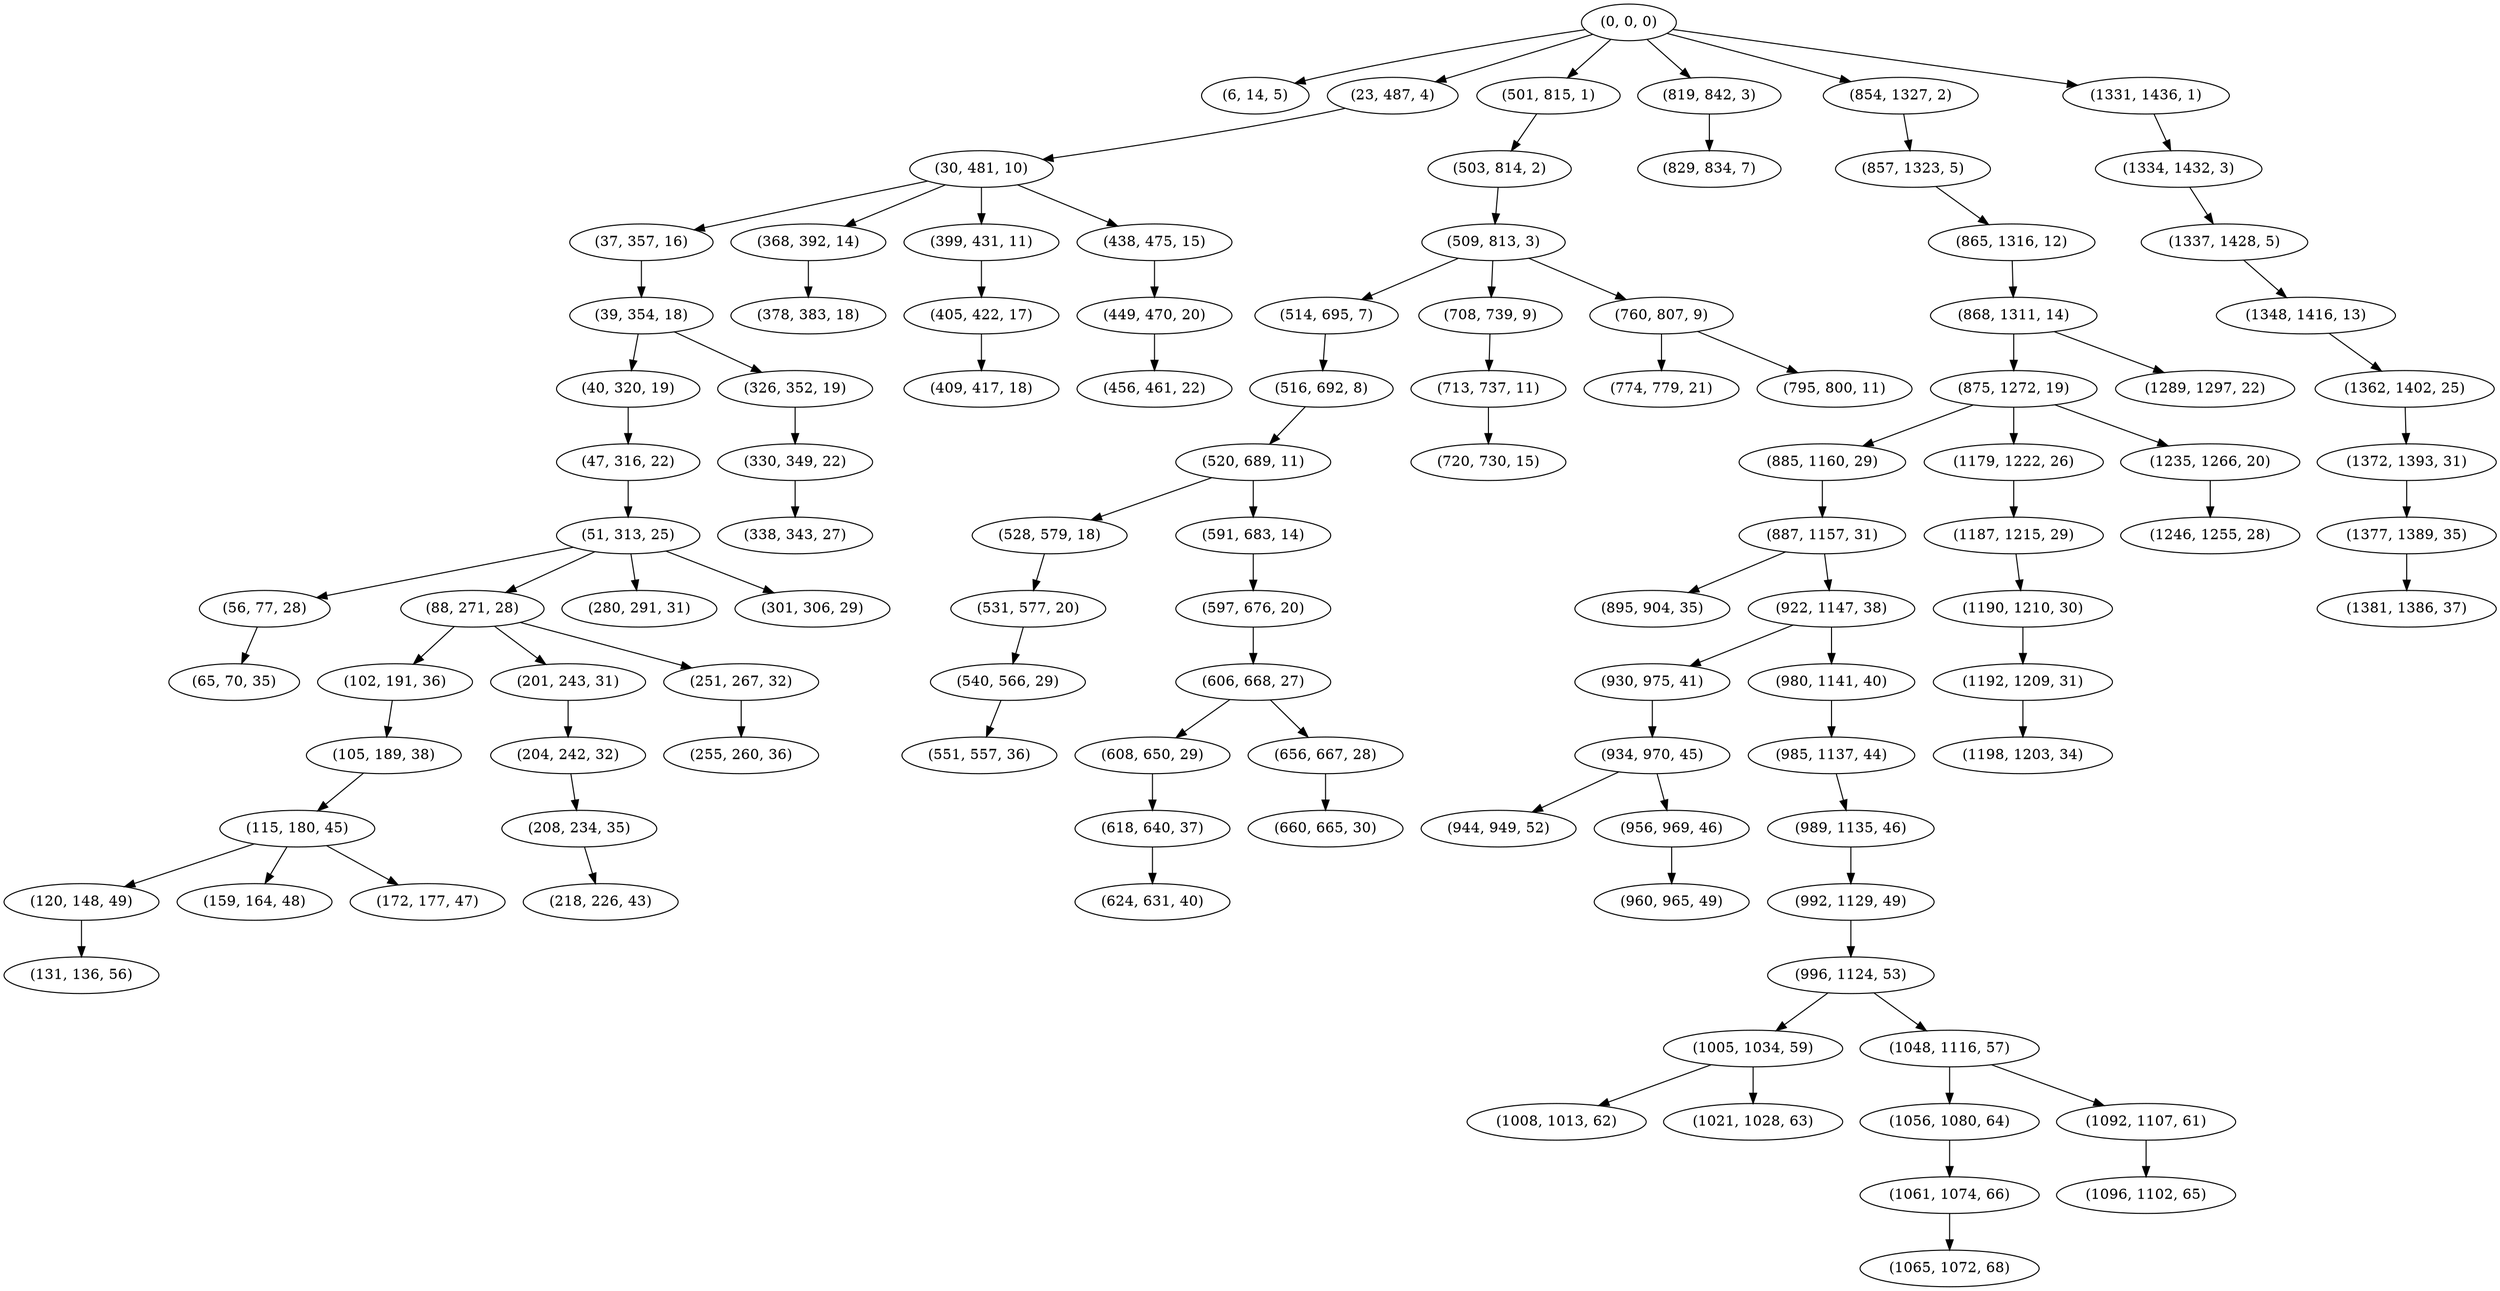 digraph tree {
    "(0, 0, 0)";
    "(6, 14, 5)";
    "(23, 487, 4)";
    "(30, 481, 10)";
    "(37, 357, 16)";
    "(39, 354, 18)";
    "(40, 320, 19)";
    "(47, 316, 22)";
    "(51, 313, 25)";
    "(56, 77, 28)";
    "(65, 70, 35)";
    "(88, 271, 28)";
    "(102, 191, 36)";
    "(105, 189, 38)";
    "(115, 180, 45)";
    "(120, 148, 49)";
    "(131, 136, 56)";
    "(159, 164, 48)";
    "(172, 177, 47)";
    "(201, 243, 31)";
    "(204, 242, 32)";
    "(208, 234, 35)";
    "(218, 226, 43)";
    "(251, 267, 32)";
    "(255, 260, 36)";
    "(280, 291, 31)";
    "(301, 306, 29)";
    "(326, 352, 19)";
    "(330, 349, 22)";
    "(338, 343, 27)";
    "(368, 392, 14)";
    "(378, 383, 18)";
    "(399, 431, 11)";
    "(405, 422, 17)";
    "(409, 417, 18)";
    "(438, 475, 15)";
    "(449, 470, 20)";
    "(456, 461, 22)";
    "(501, 815, 1)";
    "(503, 814, 2)";
    "(509, 813, 3)";
    "(514, 695, 7)";
    "(516, 692, 8)";
    "(520, 689, 11)";
    "(528, 579, 18)";
    "(531, 577, 20)";
    "(540, 566, 29)";
    "(551, 557, 36)";
    "(591, 683, 14)";
    "(597, 676, 20)";
    "(606, 668, 27)";
    "(608, 650, 29)";
    "(618, 640, 37)";
    "(624, 631, 40)";
    "(656, 667, 28)";
    "(660, 665, 30)";
    "(708, 739, 9)";
    "(713, 737, 11)";
    "(720, 730, 15)";
    "(760, 807, 9)";
    "(774, 779, 21)";
    "(795, 800, 11)";
    "(819, 842, 3)";
    "(829, 834, 7)";
    "(854, 1327, 2)";
    "(857, 1323, 5)";
    "(865, 1316, 12)";
    "(868, 1311, 14)";
    "(875, 1272, 19)";
    "(885, 1160, 29)";
    "(887, 1157, 31)";
    "(895, 904, 35)";
    "(922, 1147, 38)";
    "(930, 975, 41)";
    "(934, 970, 45)";
    "(944, 949, 52)";
    "(956, 969, 46)";
    "(960, 965, 49)";
    "(980, 1141, 40)";
    "(985, 1137, 44)";
    "(989, 1135, 46)";
    "(992, 1129, 49)";
    "(996, 1124, 53)";
    "(1005, 1034, 59)";
    "(1008, 1013, 62)";
    "(1021, 1028, 63)";
    "(1048, 1116, 57)";
    "(1056, 1080, 64)";
    "(1061, 1074, 66)";
    "(1065, 1072, 68)";
    "(1092, 1107, 61)";
    "(1096, 1102, 65)";
    "(1179, 1222, 26)";
    "(1187, 1215, 29)";
    "(1190, 1210, 30)";
    "(1192, 1209, 31)";
    "(1198, 1203, 34)";
    "(1235, 1266, 20)";
    "(1246, 1255, 28)";
    "(1289, 1297, 22)";
    "(1331, 1436, 1)";
    "(1334, 1432, 3)";
    "(1337, 1428, 5)";
    "(1348, 1416, 13)";
    "(1362, 1402, 25)";
    "(1372, 1393, 31)";
    "(1377, 1389, 35)";
    "(1381, 1386, 37)";
    "(0, 0, 0)" -> "(6, 14, 5)";
    "(0, 0, 0)" -> "(23, 487, 4)";
    "(0, 0, 0)" -> "(501, 815, 1)";
    "(0, 0, 0)" -> "(819, 842, 3)";
    "(0, 0, 0)" -> "(854, 1327, 2)";
    "(0, 0, 0)" -> "(1331, 1436, 1)";
    "(23, 487, 4)" -> "(30, 481, 10)";
    "(30, 481, 10)" -> "(37, 357, 16)";
    "(30, 481, 10)" -> "(368, 392, 14)";
    "(30, 481, 10)" -> "(399, 431, 11)";
    "(30, 481, 10)" -> "(438, 475, 15)";
    "(37, 357, 16)" -> "(39, 354, 18)";
    "(39, 354, 18)" -> "(40, 320, 19)";
    "(39, 354, 18)" -> "(326, 352, 19)";
    "(40, 320, 19)" -> "(47, 316, 22)";
    "(47, 316, 22)" -> "(51, 313, 25)";
    "(51, 313, 25)" -> "(56, 77, 28)";
    "(51, 313, 25)" -> "(88, 271, 28)";
    "(51, 313, 25)" -> "(280, 291, 31)";
    "(51, 313, 25)" -> "(301, 306, 29)";
    "(56, 77, 28)" -> "(65, 70, 35)";
    "(88, 271, 28)" -> "(102, 191, 36)";
    "(88, 271, 28)" -> "(201, 243, 31)";
    "(88, 271, 28)" -> "(251, 267, 32)";
    "(102, 191, 36)" -> "(105, 189, 38)";
    "(105, 189, 38)" -> "(115, 180, 45)";
    "(115, 180, 45)" -> "(120, 148, 49)";
    "(115, 180, 45)" -> "(159, 164, 48)";
    "(115, 180, 45)" -> "(172, 177, 47)";
    "(120, 148, 49)" -> "(131, 136, 56)";
    "(201, 243, 31)" -> "(204, 242, 32)";
    "(204, 242, 32)" -> "(208, 234, 35)";
    "(208, 234, 35)" -> "(218, 226, 43)";
    "(251, 267, 32)" -> "(255, 260, 36)";
    "(326, 352, 19)" -> "(330, 349, 22)";
    "(330, 349, 22)" -> "(338, 343, 27)";
    "(368, 392, 14)" -> "(378, 383, 18)";
    "(399, 431, 11)" -> "(405, 422, 17)";
    "(405, 422, 17)" -> "(409, 417, 18)";
    "(438, 475, 15)" -> "(449, 470, 20)";
    "(449, 470, 20)" -> "(456, 461, 22)";
    "(501, 815, 1)" -> "(503, 814, 2)";
    "(503, 814, 2)" -> "(509, 813, 3)";
    "(509, 813, 3)" -> "(514, 695, 7)";
    "(509, 813, 3)" -> "(708, 739, 9)";
    "(509, 813, 3)" -> "(760, 807, 9)";
    "(514, 695, 7)" -> "(516, 692, 8)";
    "(516, 692, 8)" -> "(520, 689, 11)";
    "(520, 689, 11)" -> "(528, 579, 18)";
    "(520, 689, 11)" -> "(591, 683, 14)";
    "(528, 579, 18)" -> "(531, 577, 20)";
    "(531, 577, 20)" -> "(540, 566, 29)";
    "(540, 566, 29)" -> "(551, 557, 36)";
    "(591, 683, 14)" -> "(597, 676, 20)";
    "(597, 676, 20)" -> "(606, 668, 27)";
    "(606, 668, 27)" -> "(608, 650, 29)";
    "(606, 668, 27)" -> "(656, 667, 28)";
    "(608, 650, 29)" -> "(618, 640, 37)";
    "(618, 640, 37)" -> "(624, 631, 40)";
    "(656, 667, 28)" -> "(660, 665, 30)";
    "(708, 739, 9)" -> "(713, 737, 11)";
    "(713, 737, 11)" -> "(720, 730, 15)";
    "(760, 807, 9)" -> "(774, 779, 21)";
    "(760, 807, 9)" -> "(795, 800, 11)";
    "(819, 842, 3)" -> "(829, 834, 7)";
    "(854, 1327, 2)" -> "(857, 1323, 5)";
    "(857, 1323, 5)" -> "(865, 1316, 12)";
    "(865, 1316, 12)" -> "(868, 1311, 14)";
    "(868, 1311, 14)" -> "(875, 1272, 19)";
    "(868, 1311, 14)" -> "(1289, 1297, 22)";
    "(875, 1272, 19)" -> "(885, 1160, 29)";
    "(875, 1272, 19)" -> "(1179, 1222, 26)";
    "(875, 1272, 19)" -> "(1235, 1266, 20)";
    "(885, 1160, 29)" -> "(887, 1157, 31)";
    "(887, 1157, 31)" -> "(895, 904, 35)";
    "(887, 1157, 31)" -> "(922, 1147, 38)";
    "(922, 1147, 38)" -> "(930, 975, 41)";
    "(922, 1147, 38)" -> "(980, 1141, 40)";
    "(930, 975, 41)" -> "(934, 970, 45)";
    "(934, 970, 45)" -> "(944, 949, 52)";
    "(934, 970, 45)" -> "(956, 969, 46)";
    "(956, 969, 46)" -> "(960, 965, 49)";
    "(980, 1141, 40)" -> "(985, 1137, 44)";
    "(985, 1137, 44)" -> "(989, 1135, 46)";
    "(989, 1135, 46)" -> "(992, 1129, 49)";
    "(992, 1129, 49)" -> "(996, 1124, 53)";
    "(996, 1124, 53)" -> "(1005, 1034, 59)";
    "(996, 1124, 53)" -> "(1048, 1116, 57)";
    "(1005, 1034, 59)" -> "(1008, 1013, 62)";
    "(1005, 1034, 59)" -> "(1021, 1028, 63)";
    "(1048, 1116, 57)" -> "(1056, 1080, 64)";
    "(1048, 1116, 57)" -> "(1092, 1107, 61)";
    "(1056, 1080, 64)" -> "(1061, 1074, 66)";
    "(1061, 1074, 66)" -> "(1065, 1072, 68)";
    "(1092, 1107, 61)" -> "(1096, 1102, 65)";
    "(1179, 1222, 26)" -> "(1187, 1215, 29)";
    "(1187, 1215, 29)" -> "(1190, 1210, 30)";
    "(1190, 1210, 30)" -> "(1192, 1209, 31)";
    "(1192, 1209, 31)" -> "(1198, 1203, 34)";
    "(1235, 1266, 20)" -> "(1246, 1255, 28)";
    "(1331, 1436, 1)" -> "(1334, 1432, 3)";
    "(1334, 1432, 3)" -> "(1337, 1428, 5)";
    "(1337, 1428, 5)" -> "(1348, 1416, 13)";
    "(1348, 1416, 13)" -> "(1362, 1402, 25)";
    "(1362, 1402, 25)" -> "(1372, 1393, 31)";
    "(1372, 1393, 31)" -> "(1377, 1389, 35)";
    "(1377, 1389, 35)" -> "(1381, 1386, 37)";
}
